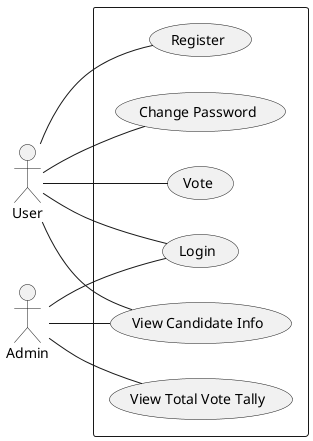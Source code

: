 @startuml Use Case
left to right direction

actor User
actor Admin

rectangle {
  User -- (Register)
  User -- (Login)
  User -- (Change Password)
  User -- (Vote)
  User -- (View Candidate Info)
  
  Admin -- (Login)
  Admin -- (View Candidate Info)
  Admin -- (View Total Vote Tally)
}
@enduml

